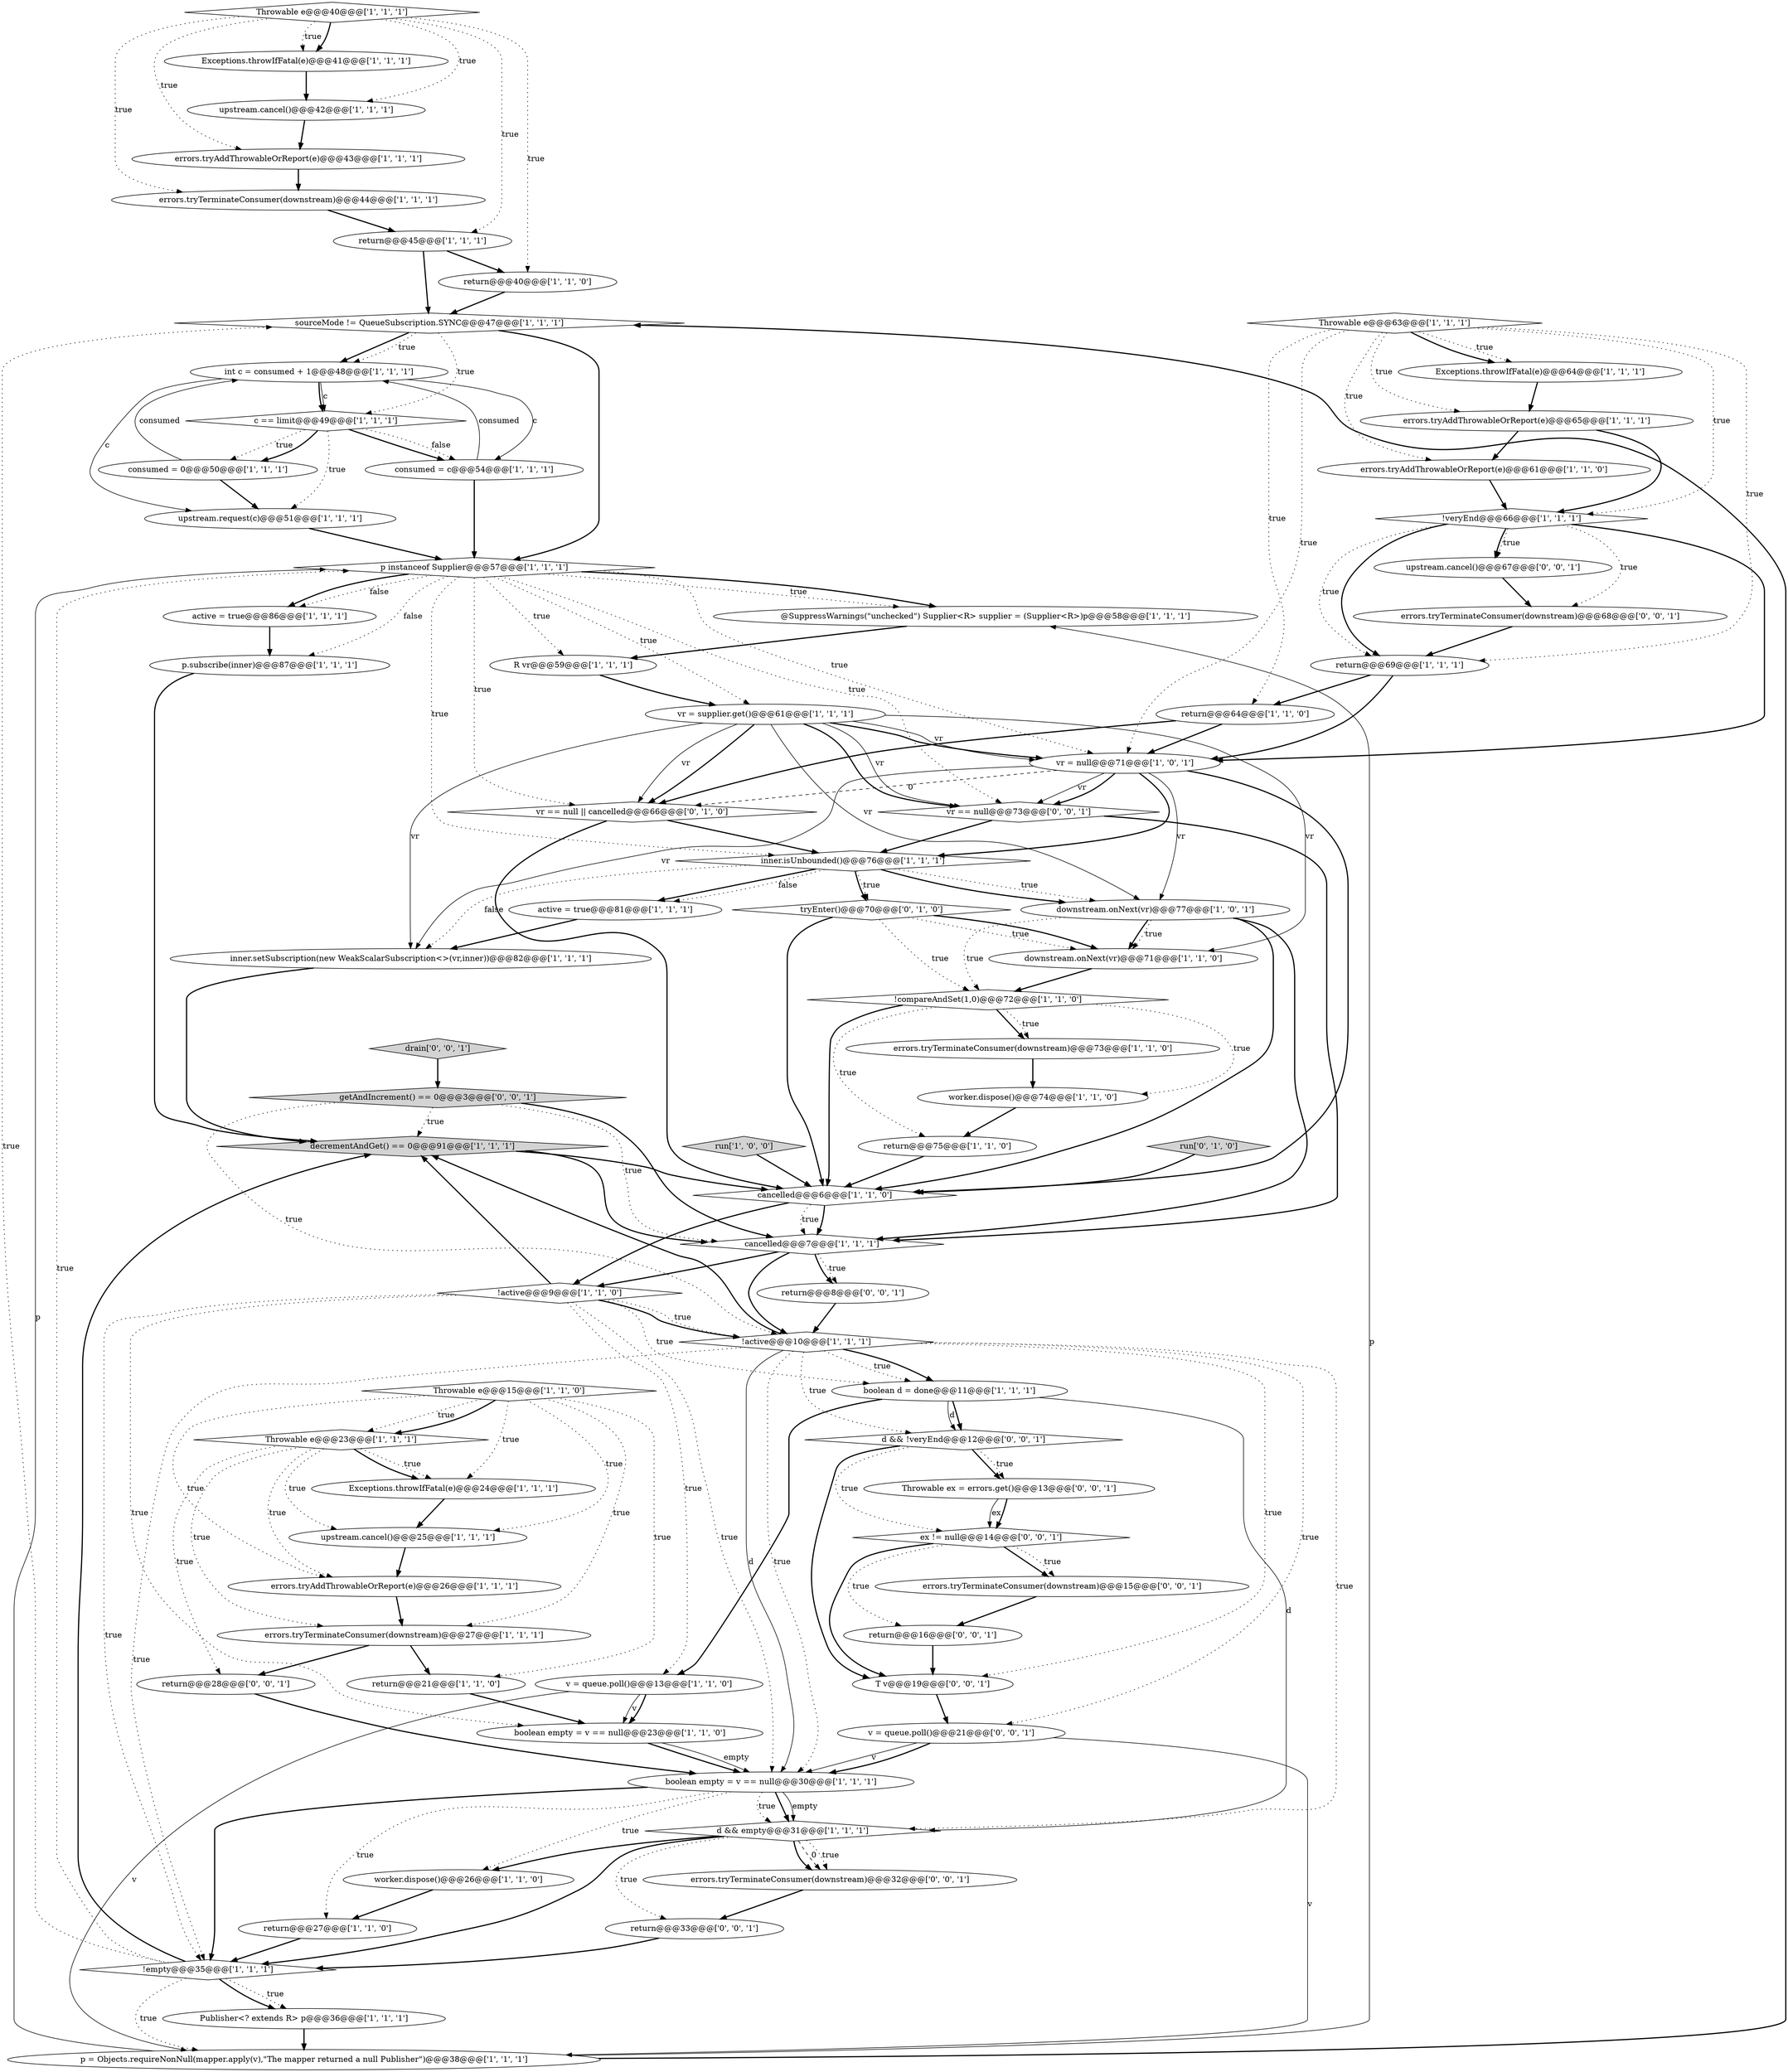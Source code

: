digraph {
32 [style = filled, label = "upstream.cancel()@@@42@@@['1', '1', '1']", fillcolor = white, shape = ellipse image = "AAA0AAABBB1BBB"];
56 [style = filled, label = "active = true@@@81@@@['1', '1', '1']", fillcolor = white, shape = ellipse image = "AAA0AAABBB1BBB"];
67 [style = filled, label = "return@@@16@@@['0', '0', '1']", fillcolor = white, shape = ellipse image = "AAA0AAABBB3BBB"];
42 [style = filled, label = "int c = consumed + 1@@@48@@@['1', '1', '1']", fillcolor = white, shape = ellipse image = "AAA0AAABBB1BBB"];
58 [style = filled, label = "Publisher<? extends R> p@@@36@@@['1', '1', '1']", fillcolor = white, shape = ellipse image = "AAA0AAABBB1BBB"];
19 [style = filled, label = "@SuppressWarnings(\"unchecked\") Supplier<R> supplier = (Supplier<R>)p@@@58@@@['1', '1', '1']", fillcolor = white, shape = ellipse image = "AAA0AAABBB1BBB"];
52 [style = filled, label = "boolean empty = v == null@@@30@@@['1', '1', '1']", fillcolor = white, shape = ellipse image = "AAA0AAABBB1BBB"];
25 [style = filled, label = "Throwable e@@@23@@@['1', '1', '1']", fillcolor = white, shape = diamond image = "AAA0AAABBB1BBB"];
26 [style = filled, label = "boolean empty = v == null@@@23@@@['1', '1', '0']", fillcolor = white, shape = ellipse image = "AAA0AAABBB1BBB"];
6 [style = filled, label = "return@@@27@@@['1', '1', '0']", fillcolor = white, shape = ellipse image = "AAA0AAABBB1BBB"];
23 [style = filled, label = "upstream.cancel()@@@25@@@['1', '1', '1']", fillcolor = white, shape = ellipse image = "AAA0AAABBB1BBB"];
36 [style = filled, label = "consumed = c@@@54@@@['1', '1', '1']", fillcolor = white, shape = ellipse image = "AAA0AAABBB1BBB"];
62 [style = filled, label = "getAndIncrement() == 0@@@3@@@['0', '0', '1']", fillcolor = lightgray, shape = diamond image = "AAA0AAABBB3BBB"];
48 [style = filled, label = "boolean d = done@@@11@@@['1', '1', '1']", fillcolor = white, shape = ellipse image = "AAA0AAABBB1BBB"];
31 [style = filled, label = "!compareAndSet(1,0)@@@72@@@['1', '1', '0']", fillcolor = white, shape = diamond image = "AAA0AAABBB1BBB"];
33 [style = filled, label = "return@@@69@@@['1', '1', '1']", fillcolor = white, shape = ellipse image = "AAA0AAABBB1BBB"];
34 [style = filled, label = "worker.dispose()@@@74@@@['1', '1', '0']", fillcolor = white, shape = ellipse image = "AAA0AAABBB1BBB"];
66 [style = filled, label = "Throwable ex = errors.get()@@@13@@@['0', '0', '1']", fillcolor = white, shape = ellipse image = "AAA0AAABBB3BBB"];
46 [style = filled, label = "c == limit@@@49@@@['1', '1', '1']", fillcolor = white, shape = diamond image = "AAA0AAABBB1BBB"];
9 [style = filled, label = "worker.dispose()@@@26@@@['1', '1', '0']", fillcolor = white, shape = ellipse image = "AAA0AAABBB1BBB"];
18 [style = filled, label = "Throwable e@@@63@@@['1', '1', '1']", fillcolor = white, shape = diamond image = "AAA0AAABBB1BBB"];
0 [style = filled, label = "return@@@21@@@['1', '1', '0']", fillcolor = white, shape = ellipse image = "AAA0AAABBB1BBB"];
13 [style = filled, label = "errors.tryAddThrowableOrReport(e)@@@26@@@['1', '1', '1']", fillcolor = white, shape = ellipse image = "AAA0AAABBB1BBB"];
16 [style = filled, label = "vr = supplier.get()@@@61@@@['1', '1', '1']", fillcolor = white, shape = ellipse image = "AAA0AAABBB1BBB"];
17 [style = filled, label = "cancelled@@@6@@@['1', '1', '0']", fillcolor = white, shape = diamond image = "AAA0AAABBB1BBB"];
72 [style = filled, label = "upstream.cancel()@@@67@@@['0', '0', '1']", fillcolor = white, shape = ellipse image = "AAA0AAABBB3BBB"];
2 [style = filled, label = "upstream.request(c)@@@51@@@['1', '1', '1']", fillcolor = white, shape = ellipse image = "AAA0AAABBB1BBB"];
75 [style = filled, label = "return@@@8@@@['0', '0', '1']", fillcolor = white, shape = ellipse image = "AAA0AAABBB3BBB"];
40 [style = filled, label = "p instanceof Supplier@@@57@@@['1', '1', '1']", fillcolor = white, shape = diamond image = "AAA0AAABBB1BBB"];
77 [style = filled, label = "d && !veryEnd@@@12@@@['0', '0', '1']", fillcolor = white, shape = diamond image = "AAA0AAABBB3BBB"];
68 [style = filled, label = "drain['0', '0', '1']", fillcolor = lightgray, shape = diamond image = "AAA0AAABBB3BBB"];
35 [style = filled, label = "Throwable e@@@15@@@['1', '1', '0']", fillcolor = white, shape = diamond image = "AAA0AAABBB1BBB"];
45 [style = filled, label = "inner.setSubscription(new WeakScalarSubscription<>(vr,inner))@@@82@@@['1', '1', '1']", fillcolor = white, shape = ellipse image = "AAA0AAABBB1BBB"];
60 [style = filled, label = "vr == null || cancelled@@@66@@@['0', '1', '0']", fillcolor = white, shape = diamond image = "AAA1AAABBB2BBB"];
38 [style = filled, label = "run['1', '0', '0']", fillcolor = lightgray, shape = diamond image = "AAA0AAABBB1BBB"];
59 [style = filled, label = "run['0', '1', '0']", fillcolor = lightgray, shape = diamond image = "AAA0AAABBB2BBB"];
54 [style = filled, label = "Exceptions.throwIfFatal(e)@@@41@@@['1', '1', '1']", fillcolor = white, shape = ellipse image = "AAA0AAABBB1BBB"];
8 [style = filled, label = "errors.tryTerminateConsumer(downstream)@@@44@@@['1', '1', '1']", fillcolor = white, shape = ellipse image = "AAA0AAABBB1BBB"];
27 [style = filled, label = "consumed = 0@@@50@@@['1', '1', '1']", fillcolor = white, shape = ellipse image = "AAA0AAABBB1BBB"];
7 [style = filled, label = "p.subscribe(inner)@@@87@@@['1', '1', '1']", fillcolor = white, shape = ellipse image = "AAA0AAABBB1BBB"];
41 [style = filled, label = "errors.tryAddThrowableOrReport(e)@@@61@@@['1', '1', '0']", fillcolor = white, shape = ellipse image = "AAA0AAABBB1BBB"];
12 [style = filled, label = "!active@@@9@@@['1', '1', '0']", fillcolor = white, shape = diamond image = "AAA0AAABBB1BBB"];
47 [style = filled, label = "Throwable e@@@40@@@['1', '1', '1']", fillcolor = white, shape = diamond image = "AAA0AAABBB1BBB"];
76 [style = filled, label = "v = queue.poll()@@@21@@@['0', '0', '1']", fillcolor = white, shape = ellipse image = "AAA0AAABBB3BBB"];
14 [style = filled, label = "R vr@@@59@@@['1', '1', '1']", fillcolor = white, shape = ellipse image = "AAA0AAABBB1BBB"];
28 [style = filled, label = "d && empty@@@31@@@['1', '1', '1']", fillcolor = white, shape = diamond image = "AAA0AAABBB1BBB"];
63 [style = filled, label = "errors.tryTerminateConsumer(downstream)@@@32@@@['0', '0', '1']", fillcolor = white, shape = ellipse image = "AAA0AAABBB3BBB"];
24 [style = filled, label = "active = true@@@86@@@['1', '1', '1']", fillcolor = white, shape = ellipse image = "AAA0AAABBB1BBB"];
55 [style = filled, label = "downstream.onNext(vr)@@@71@@@['1', '1', '0']", fillcolor = white, shape = ellipse image = "AAA0AAABBB1BBB"];
43 [style = filled, label = "return@@@45@@@['1', '1', '1']", fillcolor = white, shape = ellipse image = "AAA0AAABBB1BBB"];
64 [style = filled, label = "errors.tryTerminateConsumer(downstream)@@@15@@@['0', '0', '1']", fillcolor = white, shape = ellipse image = "AAA0AAABBB3BBB"];
69 [style = filled, label = "vr == null@@@73@@@['0', '0', '1']", fillcolor = white, shape = diamond image = "AAA0AAABBB3BBB"];
44 [style = filled, label = "errors.tryTerminateConsumer(downstream)@@@27@@@['1', '1', '1']", fillcolor = white, shape = ellipse image = "AAA0AAABBB1BBB"];
29 [style = filled, label = "inner.isUnbounded()@@@76@@@['1', '1', '1']", fillcolor = white, shape = diamond image = "AAA0AAABBB1BBB"];
73 [style = filled, label = "errors.tryTerminateConsumer(downstream)@@@68@@@['0', '0', '1']", fillcolor = white, shape = ellipse image = "AAA0AAABBB3BBB"];
74 [style = filled, label = "ex != null@@@14@@@['0', '0', '1']", fillcolor = white, shape = diamond image = "AAA0AAABBB3BBB"];
5 [style = filled, label = "!active@@@10@@@['1', '1', '1']", fillcolor = white, shape = diamond image = "AAA0AAABBB1BBB"];
30 [style = filled, label = "errors.tryAddThrowableOrReport(e)@@@65@@@['1', '1', '1']", fillcolor = white, shape = ellipse image = "AAA0AAABBB1BBB"];
50 [style = filled, label = "downstream.onNext(vr)@@@77@@@['1', '0', '1']", fillcolor = white, shape = ellipse image = "AAA0AAABBB1BBB"];
49 [style = filled, label = "!veryEnd@@@66@@@['1', '1', '1']", fillcolor = white, shape = diamond image = "AAA0AAABBB1BBB"];
20 [style = filled, label = "p = Objects.requireNonNull(mapper.apply(v),\"The mapper returned a null Publisher\")@@@38@@@['1', '1', '1']", fillcolor = white, shape = ellipse image = "AAA0AAABBB1BBB"];
57 [style = filled, label = "Exceptions.throwIfFatal(e)@@@64@@@['1', '1', '1']", fillcolor = white, shape = ellipse image = "AAA0AAABBB1BBB"];
21 [style = filled, label = "Exceptions.throwIfFatal(e)@@@24@@@['1', '1', '1']", fillcolor = white, shape = ellipse image = "AAA0AAABBB1BBB"];
3 [style = filled, label = "decrementAndGet() == 0@@@91@@@['1', '1', '1']", fillcolor = lightgray, shape = diamond image = "AAA0AAABBB1BBB"];
65 [style = filled, label = "return@@@33@@@['0', '0', '1']", fillcolor = white, shape = ellipse image = "AAA0AAABBB3BBB"];
53 [style = filled, label = "return@@@75@@@['1', '1', '0']", fillcolor = white, shape = ellipse image = "AAA0AAABBB1BBB"];
1 [style = filled, label = "errors.tryTerminateConsumer(downstream)@@@73@@@['1', '1', '0']", fillcolor = white, shape = ellipse image = "AAA0AAABBB1BBB"];
61 [style = filled, label = "tryEnter()@@@70@@@['0', '1', '0']", fillcolor = white, shape = diamond image = "AAA0AAABBB2BBB"];
4 [style = filled, label = "return@@@64@@@['1', '1', '0']", fillcolor = white, shape = ellipse image = "AAA0AAABBB1BBB"];
37 [style = filled, label = "sourceMode != QueueSubscription.SYNC@@@47@@@['1', '1', '1']", fillcolor = white, shape = diamond image = "AAA0AAABBB1BBB"];
70 [style = filled, label = "return@@@28@@@['0', '0', '1']", fillcolor = white, shape = ellipse image = "AAA0AAABBB3BBB"];
39 [style = filled, label = "v = queue.poll()@@@13@@@['1', '1', '0']", fillcolor = white, shape = ellipse image = "AAA0AAABBB1BBB"];
22 [style = filled, label = "errors.tryAddThrowableOrReport(e)@@@43@@@['1', '1', '1']", fillcolor = white, shape = ellipse image = "AAA0AAABBB1BBB"];
10 [style = filled, label = "return@@@40@@@['1', '1', '0']", fillcolor = white, shape = ellipse image = "AAA0AAABBB1BBB"];
51 [style = filled, label = "!empty@@@35@@@['1', '1', '1']", fillcolor = white, shape = diamond image = "AAA0AAABBB1BBB"];
15 [style = filled, label = "vr = null@@@71@@@['1', '0', '1']", fillcolor = white, shape = ellipse image = "AAA0AAABBB1BBB"];
71 [style = filled, label = "T v@@@19@@@['0', '0', '1']", fillcolor = white, shape = ellipse image = "AAA0AAABBB3BBB"];
11 [style = filled, label = "cancelled@@@7@@@['1', '1', '1']", fillcolor = white, shape = diamond image = "AAA0AAABBB1BBB"];
49->15 [style = bold, label=""];
56->45 [style = bold, label=""];
40->60 [style = dotted, label="true"];
20->37 [style = bold, label=""];
11->12 [style = bold, label=""];
33->4 [style = bold, label=""];
74->64 [style = bold, label=""];
53->17 [style = bold, label=""];
5->52 [style = dotted, label="true"];
51->58 [style = dotted, label="true"];
49->72 [style = bold, label=""];
37->46 [style = dotted, label="true"];
25->21 [style = dotted, label="true"];
12->26 [style = dotted, label="true"];
28->63 [style = dotted, label="true"];
43->10 [style = bold, label=""];
46->2 [style = dotted, label="true"];
72->73 [style = bold, label=""];
16->60 [style = bold, label=""];
28->65 [style = dotted, label="true"];
30->41 [style = bold, label=""];
12->5 [style = dotted, label="true"];
15->45 [style = solid, label="vr"];
29->45 [style = dotted, label="false"];
6->51 [style = bold, label=""];
3->17 [style = bold, label=""];
74->71 [style = bold, label=""];
31->34 [style = dotted, label="true"];
25->13 [style = dotted, label="true"];
26->52 [style = bold, label=""];
35->25 [style = dotted, label="true"];
28->63 [style = bold, label=""];
48->77 [style = bold, label=""];
37->42 [style = bold, label=""];
40->16 [style = dotted, label="true"];
46->27 [style = dotted, label="true"];
18->30 [style = dotted, label="true"];
41->49 [style = bold, label=""];
54->32 [style = bold, label=""];
38->17 [style = bold, label=""];
61->55 [style = dotted, label="true"];
25->44 [style = dotted, label="true"];
49->33 [style = bold, label=""];
51->58 [style = bold, label=""];
16->45 [style = solid, label="vr"];
5->76 [style = dotted, label="true"];
51->40 [style = dotted, label="true"];
5->48 [style = dotted, label="true"];
29->61 [style = bold, label=""];
35->23 [style = dotted, label="true"];
16->69 [style = solid, label="vr"];
69->11 [style = bold, label=""];
50->17 [style = bold, label=""];
65->51 [style = bold, label=""];
11->75 [style = dotted, label="true"];
29->50 [style = dotted, label="true"];
74->67 [style = dotted, label="true"];
10->37 [style = bold, label=""];
29->50 [style = bold, label=""];
39->26 [style = solid, label="v"];
51->37 [style = dotted, label="true"];
24->7 [style = bold, label=""];
40->29 [style = dotted, label="true"];
50->11 [style = bold, label=""];
18->49 [style = dotted, label="true"];
18->33 [style = dotted, label="true"];
75->5 [style = bold, label=""];
69->29 [style = bold, label=""];
60->29 [style = bold, label=""];
76->52 [style = solid, label="v"];
47->22 [style = dotted, label="true"];
13->44 [style = bold, label=""];
34->53 [style = bold, label=""];
50->55 [style = bold, label=""];
48->77 [style = solid, label="d"];
18->41 [style = dotted, label="true"];
47->32 [style = dotted, label="true"];
25->21 [style = bold, label=""];
18->57 [style = dotted, label="true"];
62->3 [style = dotted, label="true"];
28->63 [style = dashed, label="0"];
61->17 [style = bold, label=""];
37->40 [style = bold, label=""];
4->60 [style = bold, label=""];
16->55 [style = solid, label="vr"];
52->51 [style = bold, label=""];
31->17 [style = bold, label=""];
50->55 [style = dotted, label="true"];
0->26 [style = bold, label=""];
61->31 [style = dotted, label="true"];
47->54 [style = bold, label=""];
17->11 [style = bold, label=""];
52->28 [style = solid, label="empty"];
26->52 [style = solid, label="empty"];
47->8 [style = dotted, label="true"];
35->25 [style = bold, label=""];
17->11 [style = dotted, label="true"];
77->66 [style = bold, label=""];
19->14 [style = bold, label=""];
42->36 [style = solid, label="c"];
73->33 [style = bold, label=""];
52->9 [style = dotted, label="true"];
36->40 [style = bold, label=""];
16->69 [style = bold, label=""];
20->19 [style = solid, label="p"];
76->20 [style = solid, label="v"];
55->31 [style = bold, label=""];
1->34 [style = bold, label=""];
76->52 [style = bold, label=""];
36->42 [style = solid, label="consumed"];
5->28 [style = dotted, label="true"];
70->52 [style = bold, label=""];
28->9 [style = bold, label=""];
67->71 [style = bold, label=""];
15->17 [style = bold, label=""];
15->29 [style = bold, label=""];
35->44 [style = dotted, label="true"];
64->67 [style = bold, label=""];
30->49 [style = bold, label=""];
66->74 [style = solid, label="ex"];
12->48 [style = dotted, label="true"];
29->56 [style = bold, label=""];
14->16 [style = bold, label=""];
29->56 [style = dotted, label="false"];
62->11 [style = dotted, label="true"];
46->27 [style = bold, label=""];
15->50 [style = solid, label="vr"];
35->13 [style = dotted, label="true"];
51->20 [style = dotted, label="true"];
40->15 [style = dotted, label="true"];
16->60 [style = solid, label="vr"];
40->14 [style = dotted, label="true"];
44->0 [style = bold, label=""];
12->51 [style = dotted, label="true"];
74->64 [style = dotted, label="true"];
5->52 [style = solid, label="d"];
60->17 [style = bold, label=""];
9->6 [style = bold, label=""];
7->3 [style = bold, label=""];
49->33 [style = dotted, label="true"];
48->28 [style = solid, label="d"];
23->13 [style = bold, label=""];
18->4 [style = dotted, label="true"];
40->69 [style = dotted, label="true"];
71->76 [style = bold, label=""];
5->77 [style = dotted, label="true"];
33->15 [style = bold, label=""];
12->3 [style = bold, label=""];
52->28 [style = dotted, label="true"];
47->54 [style = dotted, label="true"];
37->42 [style = dotted, label="true"];
61->55 [style = bold, label=""];
66->74 [style = bold, label=""];
46->36 [style = dotted, label="false"];
44->70 [style = bold, label=""];
32->22 [style = bold, label=""];
25->70 [style = dotted, label="true"];
57->30 [style = bold, label=""];
5->3 [style = bold, label=""];
11->75 [style = bold, label=""];
46->36 [style = bold, label=""];
59->17 [style = bold, label=""];
40->24 [style = bold, label=""];
62->5 [style = dotted, label="true"];
11->5 [style = bold, label=""];
39->26 [style = bold, label=""];
12->52 [style = dotted, label="true"];
28->51 [style = bold, label=""];
12->39 [style = dotted, label="true"];
77->66 [style = dotted, label="true"];
18->15 [style = dotted, label="true"];
3->11 [style = bold, label=""];
22->8 [style = bold, label=""];
31->1 [style = bold, label=""];
42->2 [style = solid, label="c"];
68->62 [style = bold, label=""];
15->69 [style = solid, label="vr"];
49->73 [style = dotted, label="true"];
20->40 [style = solid, label="p"];
40->24 [style = dotted, label="false"];
77->74 [style = dotted, label="true"];
50->31 [style = dotted, label="true"];
16->15 [style = bold, label=""];
27->42 [style = solid, label="consumed"];
17->12 [style = bold, label=""];
43->37 [style = bold, label=""];
42->46 [style = solid, label="c"];
35->21 [style = dotted, label="true"];
47->43 [style = dotted, label="true"];
48->39 [style = bold, label=""];
35->0 [style = dotted, label="true"];
51->3 [style = bold, label=""];
31->1 [style = dotted, label="true"];
47->10 [style = dotted, label="true"];
58->20 [style = bold, label=""];
45->3 [style = bold, label=""];
77->71 [style = bold, label=""];
16->15 [style = solid, label="vr"];
40->19 [style = dotted, label="true"];
62->11 [style = bold, label=""];
15->69 [style = bold, label=""];
12->5 [style = bold, label=""];
5->71 [style = dotted, label="true"];
40->7 [style = dotted, label="false"];
63->65 [style = bold, label=""];
49->72 [style = dotted, label="true"];
2->40 [style = bold, label=""];
42->46 [style = bold, label=""];
5->48 [style = bold, label=""];
39->20 [style = solid, label="v"];
15->60 [style = dashed, label="0"];
18->57 [style = bold, label=""];
40->19 [style = bold, label=""];
52->28 [style = bold, label=""];
31->53 [style = dotted, label="true"];
21->23 [style = bold, label=""];
8->43 [style = bold, label=""];
4->15 [style = bold, label=""];
29->61 [style = dotted, label="true"];
25->23 [style = dotted, label="true"];
5->51 [style = dotted, label="true"];
52->6 [style = dotted, label="true"];
16->50 [style = solid, label="vr"];
27->2 [style = bold, label=""];
}
